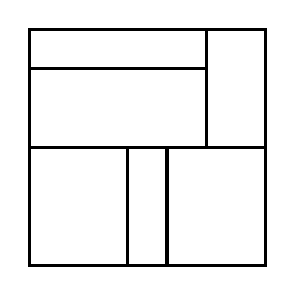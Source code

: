 \begin{tikzpicture}[very thick, scale=.5]
    \draw (0,5) rectangle (9/2,6);
    \draw (0,3) rectangle (9/2,5);
    \draw (9/2,3) rectangle (6,6);
    \draw (0,0) rectangle (5/2,3);
    \draw (5/2,0) rectangle (7/2,3);
    \draw (7/2,0) rectangle (6,3);
\end{tikzpicture}
